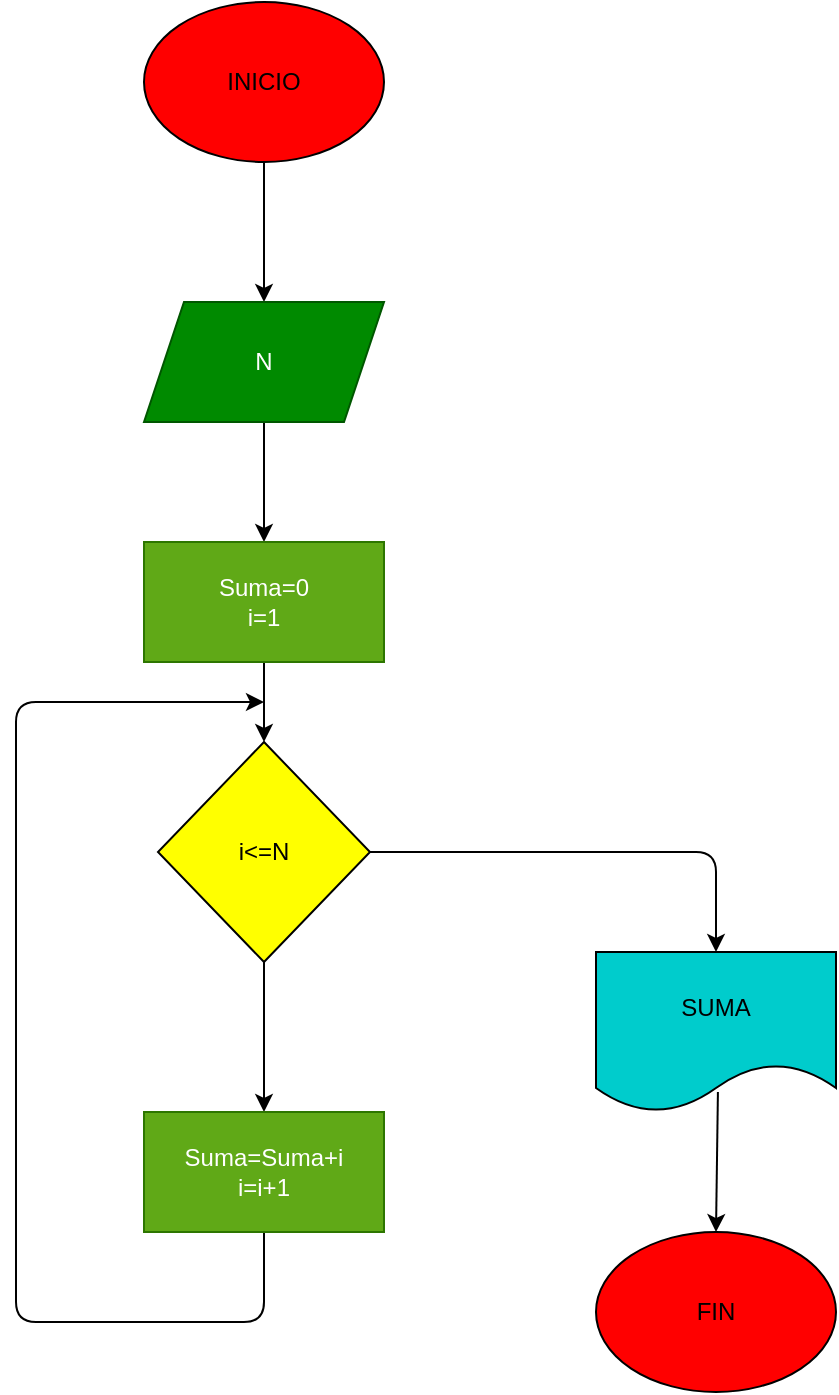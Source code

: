 <mxfile>
    <diagram id="8FVbi0PFIlboHg4oYwNr" name="Página-1">
        <mxGraphModel dx="662" dy="431" grid="1" gridSize="10" guides="1" tooltips="1" connect="1" arrows="1" fold="1" page="1" pageScale="1" pageWidth="827" pageHeight="1169" math="0" shadow="0">
            <root>
                <mxCell id="0"/>
                <mxCell id="1" parent="0"/>
                <mxCell id="9" style="edgeStyle=none;html=1;exitX=0.5;exitY=1;exitDx=0;exitDy=0;entryX=0.5;entryY=0;entryDx=0;entryDy=0;" edge="1" parent="1" source="2" target="3">
                    <mxGeometry relative="1" as="geometry"/>
                </mxCell>
                <mxCell id="2" value="INICIO" style="ellipse;whiteSpace=wrap;html=1;gradientColor=#FF0000;fillColor=#FF0000;" vertex="1" parent="1">
                    <mxGeometry x="294" y="30" width="120" height="80" as="geometry"/>
                </mxCell>
                <mxCell id="10" style="edgeStyle=none;html=1;exitX=0.5;exitY=1;exitDx=0;exitDy=0;entryX=0.5;entryY=0;entryDx=0;entryDy=0;" edge="1" parent="1" source="3" target="4">
                    <mxGeometry relative="1" as="geometry"/>
                </mxCell>
                <mxCell id="3" value="N" style="shape=parallelogram;perimeter=parallelogramPerimeter;whiteSpace=wrap;html=1;fixedSize=1;fillColor=#008a00;fontColor=#ffffff;strokeColor=#005700;" vertex="1" parent="1">
                    <mxGeometry x="294" y="180" width="120" height="60" as="geometry"/>
                </mxCell>
                <mxCell id="11" style="edgeStyle=none;html=1;exitX=0.5;exitY=1;exitDx=0;exitDy=0;" edge="1" parent="1" source="4" target="5">
                    <mxGeometry relative="1" as="geometry"/>
                </mxCell>
                <mxCell id="4" value="Suma=0&lt;br&gt;i=1" style="rounded=0;whiteSpace=wrap;html=1;fillColor=#60a917;fontColor=#ffffff;strokeColor=#2D7600;" vertex="1" parent="1">
                    <mxGeometry x="294" y="300" width="120" height="60" as="geometry"/>
                </mxCell>
                <mxCell id="12" style="edgeStyle=none;html=1;exitX=0.5;exitY=1;exitDx=0;exitDy=0;entryX=0.5;entryY=0;entryDx=0;entryDy=0;" edge="1" parent="1" source="5" target="6">
                    <mxGeometry relative="1" as="geometry"/>
                </mxCell>
                <mxCell id="13" style="edgeStyle=none;html=1;exitX=1;exitY=0.5;exitDx=0;exitDy=0;entryX=0.5;entryY=0;entryDx=0;entryDy=0;" edge="1" parent="1" source="5" target="7">
                    <mxGeometry relative="1" as="geometry">
                        <Array as="points">
                            <mxPoint x="580" y="455"/>
                        </Array>
                    </mxGeometry>
                </mxCell>
                <mxCell id="5" value="i&amp;lt;=N" style="rhombus;whiteSpace=wrap;html=1;fillColor=#FFFF00;" vertex="1" parent="1">
                    <mxGeometry x="301" y="400" width="106" height="110" as="geometry"/>
                </mxCell>
                <mxCell id="15" style="edgeStyle=none;html=1;exitX=0.5;exitY=1;exitDx=0;exitDy=0;" edge="1" parent="1" source="6">
                    <mxGeometry relative="1" as="geometry">
                        <mxPoint x="354" y="380" as="targetPoint"/>
                        <Array as="points">
                            <mxPoint x="354" y="690"/>
                            <mxPoint x="230" y="690"/>
                            <mxPoint x="230" y="380"/>
                        </Array>
                    </mxGeometry>
                </mxCell>
                <mxCell id="6" value="Suma=Suma+i&lt;br&gt;i=i+1" style="rounded=0;whiteSpace=wrap;html=1;fillColor=#60a917;fontColor=#ffffff;strokeColor=#2D7600;" vertex="1" parent="1">
                    <mxGeometry x="294" y="585" width="120" height="60" as="geometry"/>
                </mxCell>
                <mxCell id="7" value="SUMA" style="shape=document;whiteSpace=wrap;html=1;boundedLbl=1;fillColor=#00CCCC;" vertex="1" parent="1">
                    <mxGeometry x="520" y="505" width="120" height="80" as="geometry"/>
                </mxCell>
                <mxCell id="14" style="edgeStyle=none;html=1;exitX=0.508;exitY=0.875;exitDx=0;exitDy=0;exitPerimeter=0;entryX=0.5;entryY=0;entryDx=0;entryDy=0;" edge="1" parent="1" source="7" target="8">
                    <mxGeometry relative="1" as="geometry">
                        <mxPoint x="530" y="620" as="targetPoint"/>
                    </mxGeometry>
                </mxCell>
                <mxCell id="8" value="FIN" style="ellipse;whiteSpace=wrap;html=1;fillColor=#FF0000;" vertex="1" parent="1">
                    <mxGeometry x="520" y="645" width="120" height="80" as="geometry"/>
                </mxCell>
            </root>
        </mxGraphModel>
    </diagram>
</mxfile>